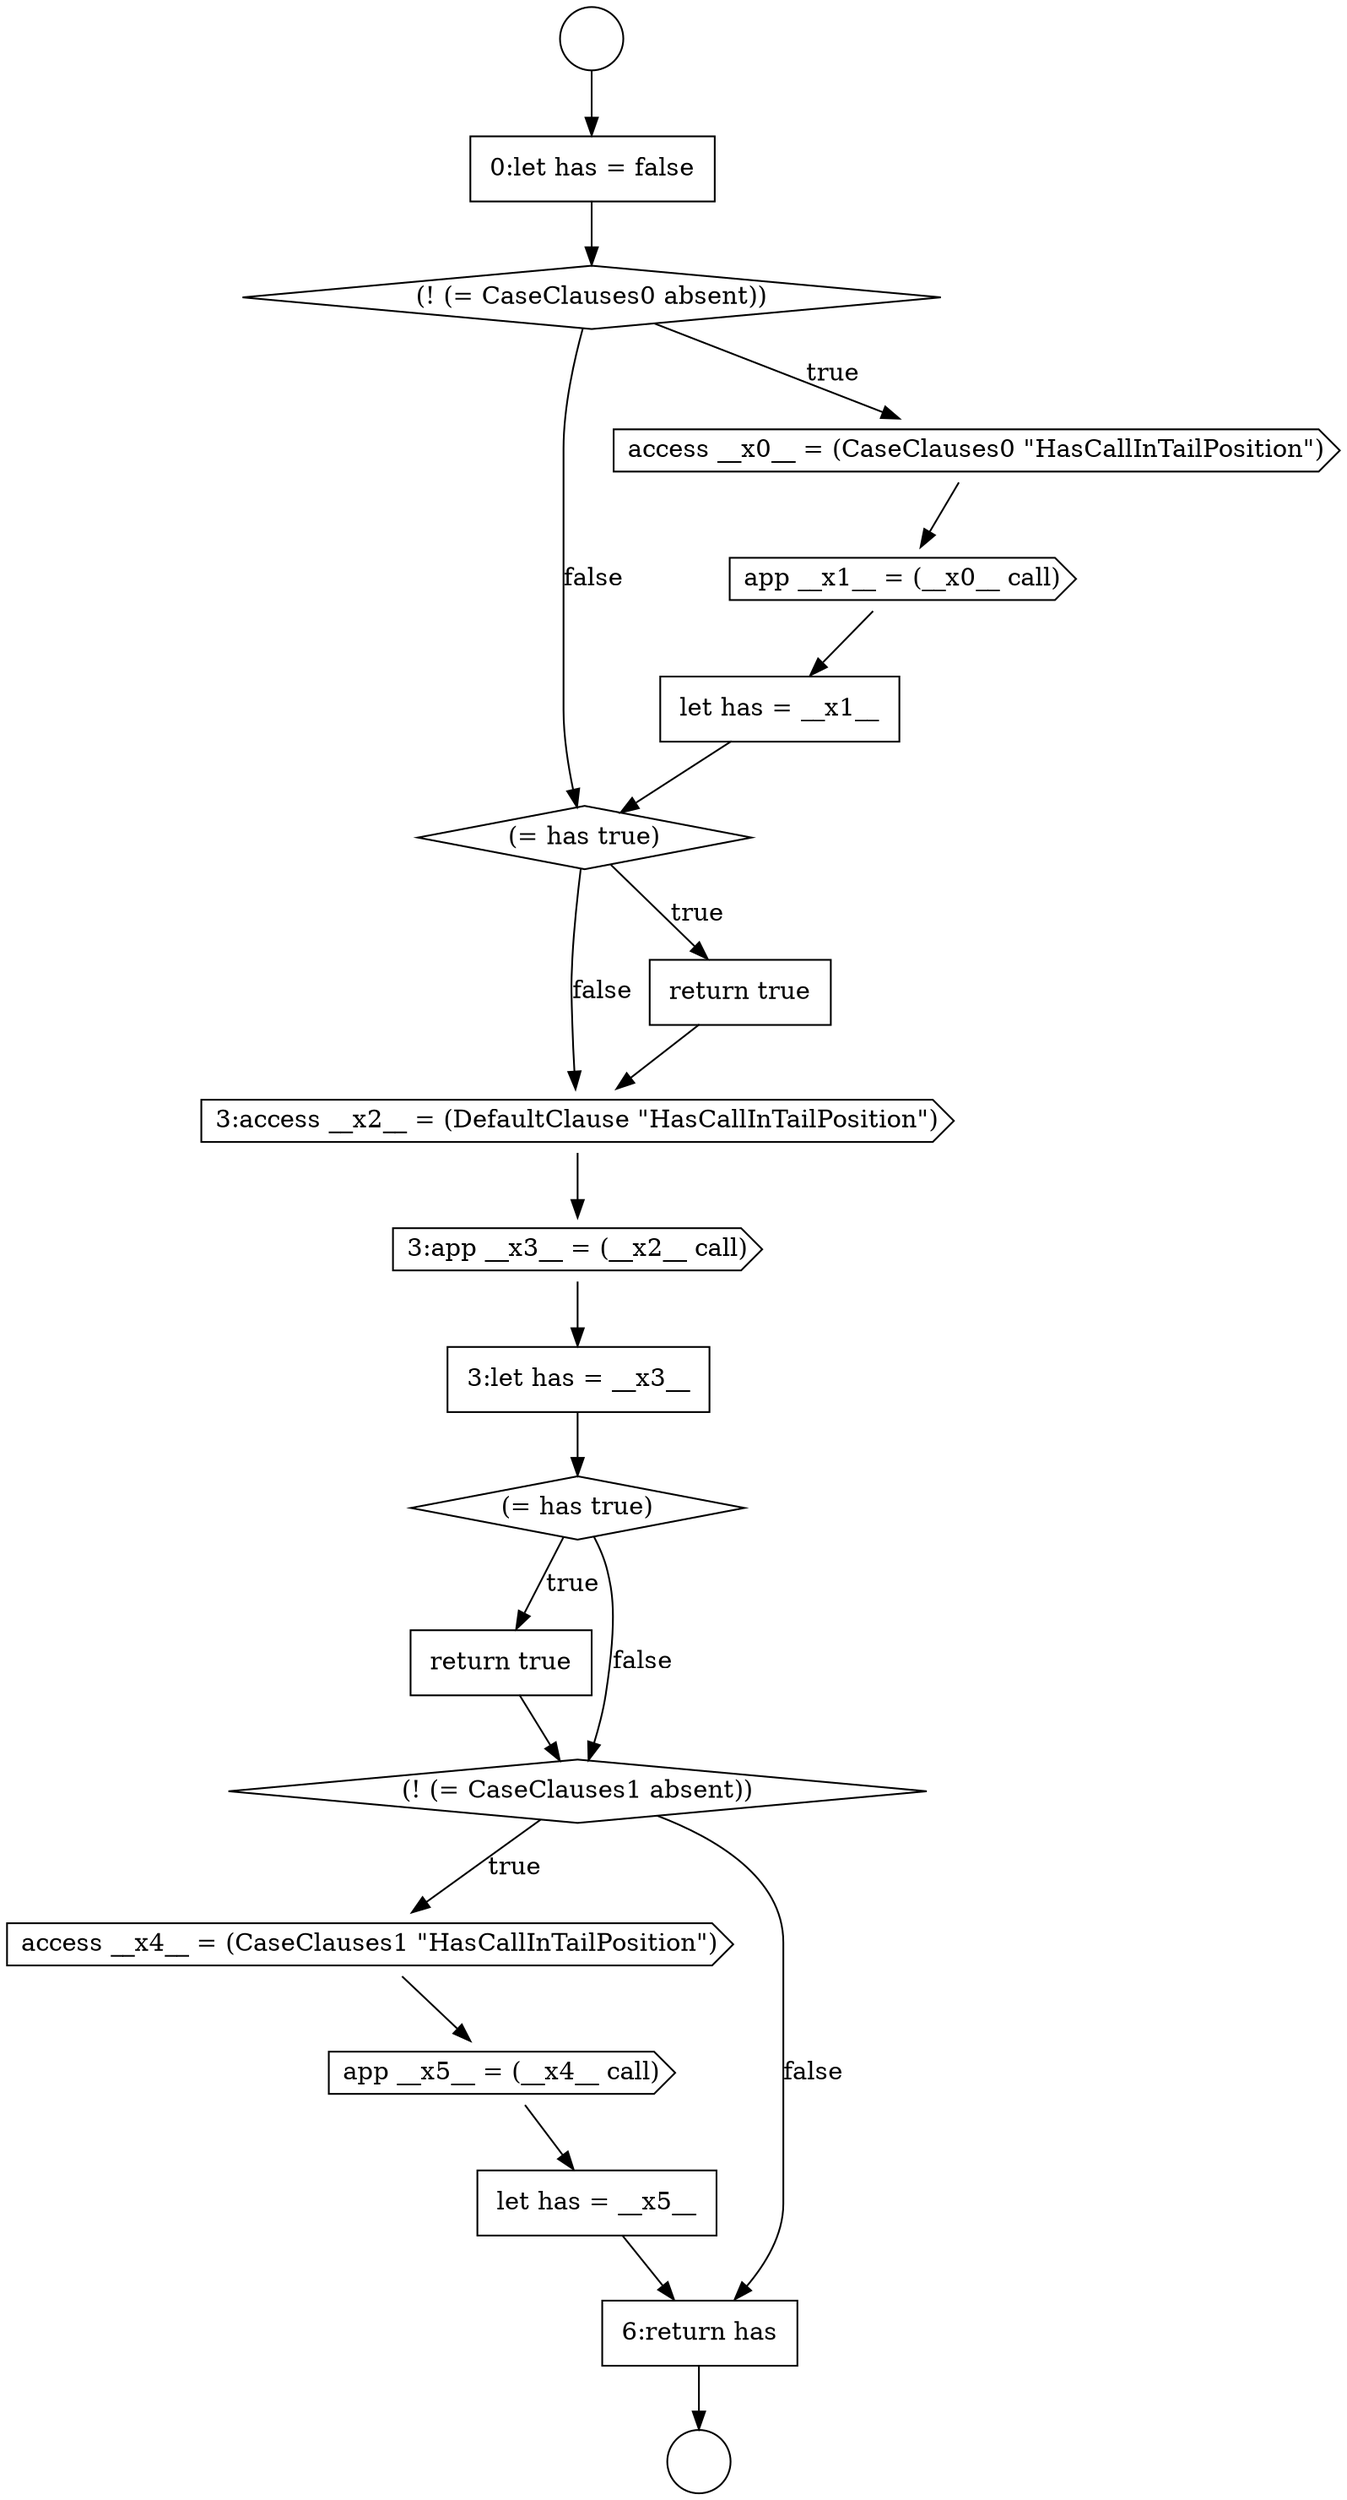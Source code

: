digraph {
  node9882 [shape=cds, label=<<font color="black">app __x5__ = (__x4__ call)</font>> color="black" fillcolor="white" style=filled]
  node9875 [shape=cds, label=<<font color="black">3:access __x2__ = (DefaultClause &quot;HasCallInTailPosition&quot;)</font>> color="black" fillcolor="white" style=filled]
  node9881 [shape=cds, label=<<font color="black">access __x4__ = (CaseClauses1 &quot;HasCallInTailPosition&quot;)</font>> color="black" fillcolor="white" style=filled]
  node9868 [shape=none, margin=0, label=<<font color="black">
    <table border="0" cellborder="1" cellspacing="0" cellpadding="10">
      <tr><td align="left">0:let has = false</td></tr>
    </table>
  </font>> color="black" fillcolor="white" style=filled]
  node9867 [shape=circle label=" " color="black" fillcolor="white" style=filled]
  node9884 [shape=none, margin=0, label=<<font color="black">
    <table border="0" cellborder="1" cellspacing="0" cellpadding="10">
      <tr><td align="left">6:return has</td></tr>
    </table>
  </font>> color="black" fillcolor="white" style=filled]
  node9879 [shape=none, margin=0, label=<<font color="black">
    <table border="0" cellborder="1" cellspacing="0" cellpadding="10">
      <tr><td align="left">return true</td></tr>
    </table>
  </font>> color="black" fillcolor="white" style=filled]
  node9877 [shape=none, margin=0, label=<<font color="black">
    <table border="0" cellborder="1" cellspacing="0" cellpadding="10">
      <tr><td align="left">3:let has = __x3__</td></tr>
    </table>
  </font>> color="black" fillcolor="white" style=filled]
  node9869 [shape=diamond, label=<<font color="black">(! (= CaseClauses0 absent))</font>> color="black" fillcolor="white" style=filled]
  node9872 [shape=none, margin=0, label=<<font color="black">
    <table border="0" cellborder="1" cellspacing="0" cellpadding="10">
      <tr><td align="left">let has = __x1__</td></tr>
    </table>
  </font>> color="black" fillcolor="white" style=filled]
  node9878 [shape=diamond, label=<<font color="black">(= has true)</font>> color="black" fillcolor="white" style=filled]
  node9873 [shape=diamond, label=<<font color="black">(= has true)</font>> color="black" fillcolor="white" style=filled]
  node9871 [shape=cds, label=<<font color="black">app __x1__ = (__x0__ call)</font>> color="black" fillcolor="white" style=filled]
  node9876 [shape=cds, label=<<font color="black">3:app __x3__ = (__x2__ call)</font>> color="black" fillcolor="white" style=filled]
  node9866 [shape=circle label=" " color="black" fillcolor="white" style=filled]
  node9874 [shape=none, margin=0, label=<<font color="black">
    <table border="0" cellborder="1" cellspacing="0" cellpadding="10">
      <tr><td align="left">return true</td></tr>
    </table>
  </font>> color="black" fillcolor="white" style=filled]
  node9883 [shape=none, margin=0, label=<<font color="black">
    <table border="0" cellborder="1" cellspacing="0" cellpadding="10">
      <tr><td align="left">let has = __x5__</td></tr>
    </table>
  </font>> color="black" fillcolor="white" style=filled]
  node9870 [shape=cds, label=<<font color="black">access __x0__ = (CaseClauses0 &quot;HasCallInTailPosition&quot;)</font>> color="black" fillcolor="white" style=filled]
  node9880 [shape=diamond, label=<<font color="black">(! (= CaseClauses1 absent))</font>> color="black" fillcolor="white" style=filled]
  node9869 -> node9870 [label=<<font color="black">true</font>> color="black"]
  node9869 -> node9873 [label=<<font color="black">false</font>> color="black"]
  node9883 -> node9884 [ color="black"]
  node9882 -> node9883 [ color="black"]
  node9884 -> node9867 [ color="black"]
  node9874 -> node9875 [ color="black"]
  node9871 -> node9872 [ color="black"]
  node9878 -> node9879 [label=<<font color="black">true</font>> color="black"]
  node9878 -> node9880 [label=<<font color="black">false</font>> color="black"]
  node9875 -> node9876 [ color="black"]
  node9870 -> node9871 [ color="black"]
  node9879 -> node9880 [ color="black"]
  node9872 -> node9873 [ color="black"]
  node9873 -> node9874 [label=<<font color="black">true</font>> color="black"]
  node9873 -> node9875 [label=<<font color="black">false</font>> color="black"]
  node9877 -> node9878 [ color="black"]
  node9866 -> node9868 [ color="black"]
  node9881 -> node9882 [ color="black"]
  node9868 -> node9869 [ color="black"]
  node9876 -> node9877 [ color="black"]
  node9880 -> node9881 [label=<<font color="black">true</font>> color="black"]
  node9880 -> node9884 [label=<<font color="black">false</font>> color="black"]
}
